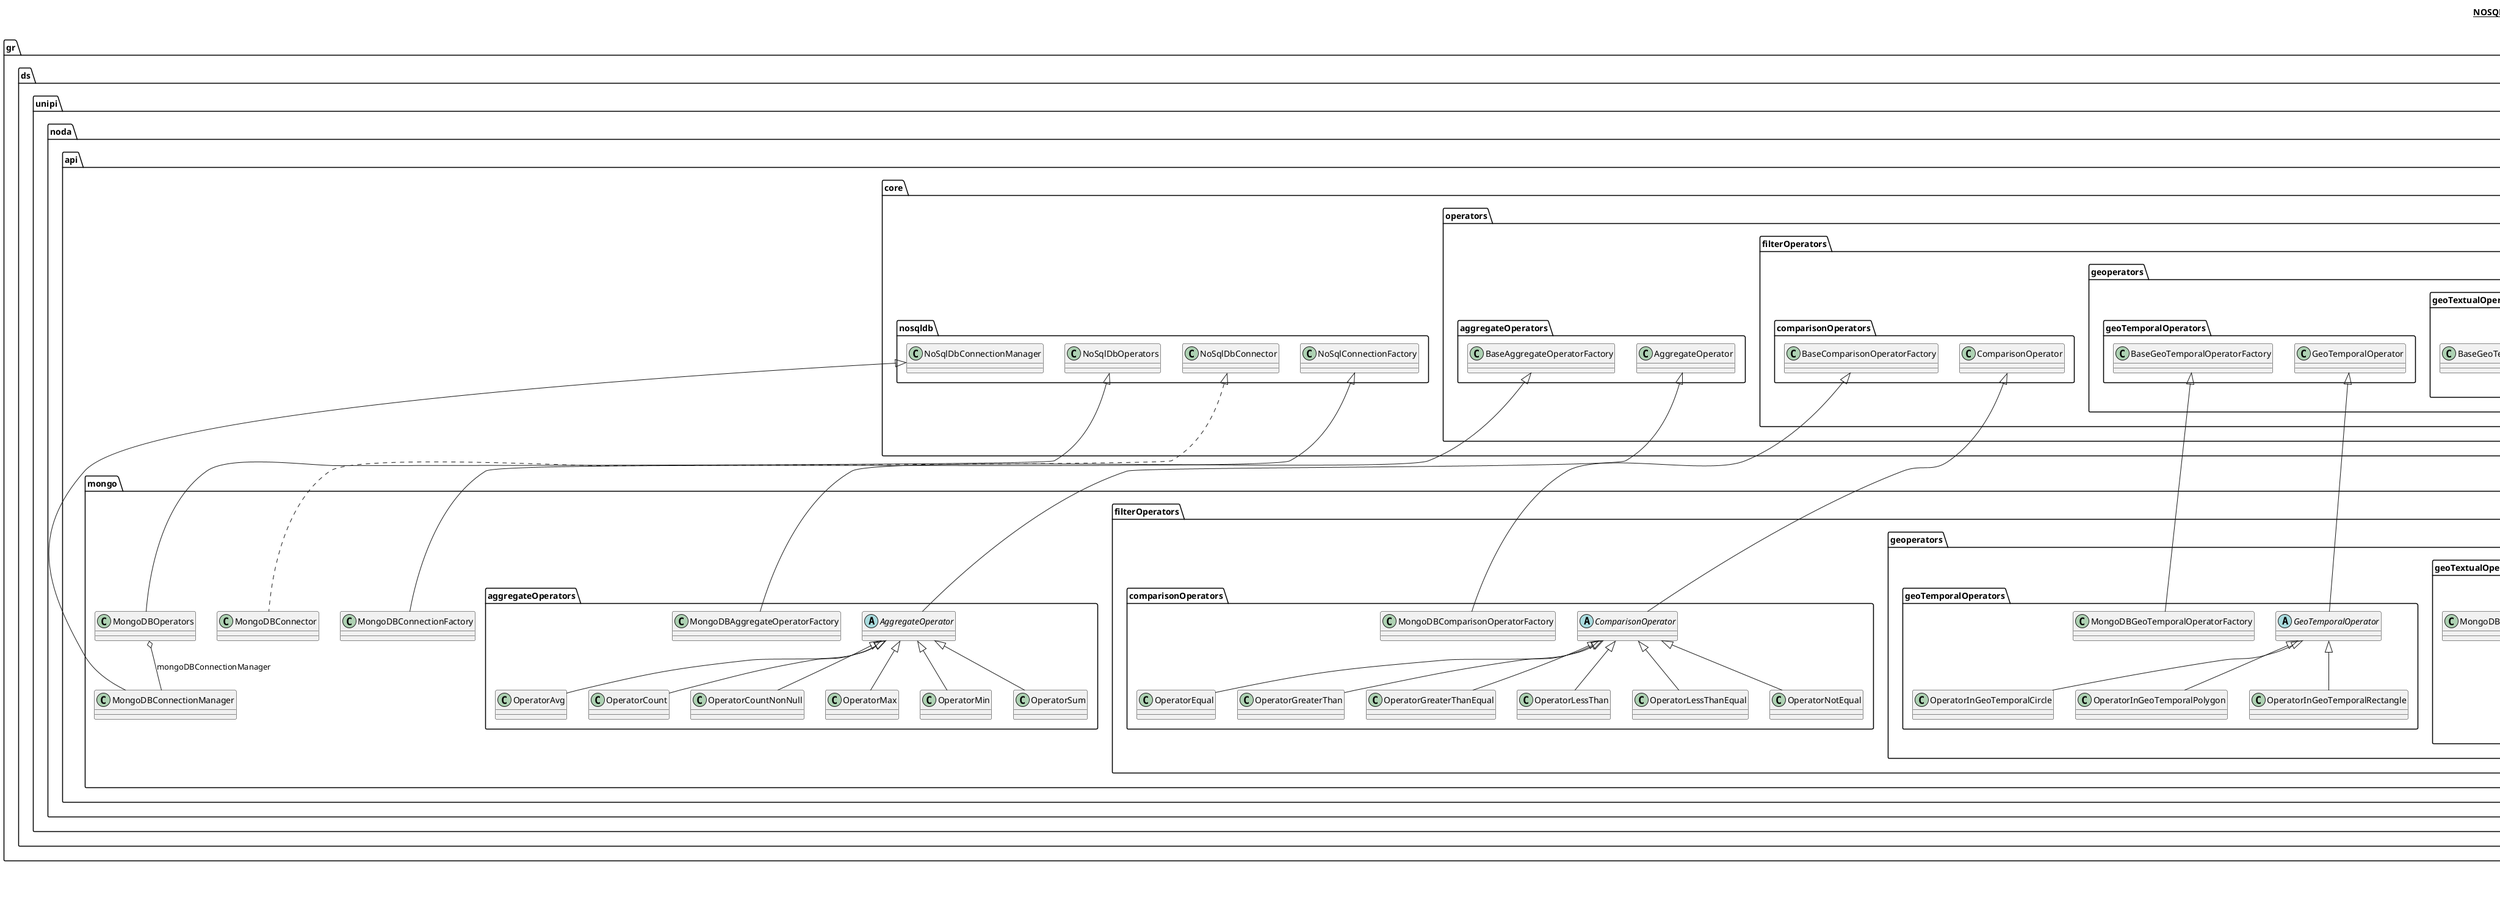 @startuml

title __NOSQL-OPERATORS-MONGO's Class Diagram__\n

  namespace gr.ds.unipi.noda.api.mongo {
    class gr.ds.unipi.noda.api.mongo.MongoDBConnectionFactory {
    }
  }
  

  namespace gr.ds.unipi.noda.api.mongo {
    class gr.ds.unipi.noda.api.mongo.MongoDBConnectionManager {
    }
  }
  

  namespace gr.ds.unipi.noda.api.mongo {
    class gr.ds.unipi.noda.api.mongo.MongoDBConnector {
    }
  }
  

  namespace gr.ds.unipi.noda.api.mongo {
    class gr.ds.unipi.noda.api.mongo.MongoDBOperators {
    }
  }
  

  namespace gr.ds.unipi.noda.api.mongo {
    namespace aggregateOperators {
      abstract class gr.ds.unipi.noda.api.mongo.aggregateOperators.AggregateOperator {
      }
    }
  }
  

  namespace gr.ds.unipi.noda.api.mongo {
    namespace aggregateOperators {
      class gr.ds.unipi.noda.api.mongo.aggregateOperators.MongoDBAggregateOperatorFactory {
      }
    }
  }
  

  namespace gr.ds.unipi.noda.api.mongo {
    namespace aggregateOperators {
      class gr.ds.unipi.noda.api.mongo.aggregateOperators.OperatorAvg {
      }
    }
  }
  

  namespace gr.ds.unipi.noda.api.mongo {
    namespace aggregateOperators {
      class gr.ds.unipi.noda.api.mongo.aggregateOperators.OperatorCount {
      }
    }
  }
  

  namespace gr.ds.unipi.noda.api.mongo {
    namespace aggregateOperators {
      class gr.ds.unipi.noda.api.mongo.aggregateOperators.OperatorCountNonNull {
      }
    }
  }
  

  namespace gr.ds.unipi.noda.api.mongo {
    namespace aggregateOperators {
      class gr.ds.unipi.noda.api.mongo.aggregateOperators.OperatorMax {
      }
    }
  }
  

  namespace gr.ds.unipi.noda.api.mongo {
    namespace aggregateOperators {
      class gr.ds.unipi.noda.api.mongo.aggregateOperators.OperatorMin {
      }
    }
  }
  

  namespace gr.ds.unipi.noda.api.mongo {
    namespace aggregateOperators {
      class gr.ds.unipi.noda.api.mongo.aggregateOperators.OperatorSum {
      }
    }
  }
  

  namespace gr.ds.unipi.noda.api.mongo {
    namespace filterOperators.comparisonOperators {
      abstract class gr.ds.unipi.noda.api.mongo.filterOperators.comparisonOperators.ComparisonOperator {
      }
    }
  }
  

  namespace gr.ds.unipi.noda.api.mongo {
    namespace filterOperators.comparisonOperators {
      class gr.ds.unipi.noda.api.mongo.filterOperators.comparisonOperators.MongoDBComparisonOperatorFactory {
      }
    }
  }
  

  namespace gr.ds.unipi.noda.api.mongo {
    namespace filterOperators.comparisonOperators {
      class gr.ds.unipi.noda.api.mongo.filterOperators.comparisonOperators.OperatorEqual {
      }
    }
  }
  

  namespace gr.ds.unipi.noda.api.mongo {
    namespace filterOperators.comparisonOperators {
      class gr.ds.unipi.noda.api.mongo.filterOperators.comparisonOperators.OperatorGreaterThan {
      }
    }
  }
  

  namespace gr.ds.unipi.noda.api.mongo {
    namespace filterOperators.comparisonOperators {
      class gr.ds.unipi.noda.api.mongo.filterOperators.comparisonOperators.OperatorGreaterThanEqual {
      }
    }
  }
  

  namespace gr.ds.unipi.noda.api.mongo {
    namespace filterOperators.comparisonOperators {
      class gr.ds.unipi.noda.api.mongo.filterOperators.comparisonOperators.OperatorLessThan {
      }
    }
  }
  

  namespace gr.ds.unipi.noda.api.mongo {
    namespace filterOperators.comparisonOperators {
      class gr.ds.unipi.noda.api.mongo.filterOperators.comparisonOperators.OperatorLessThanEqual {
      }
    }
  }
  

  namespace gr.ds.unipi.noda.api.mongo {
    namespace filterOperators.comparisonOperators {
      class gr.ds.unipi.noda.api.mongo.filterOperators.comparisonOperators.OperatorNotEqual {
      }
    }
  }
  

  namespace gr.ds.unipi.noda.api.mongo {
    namespace filterOperators.geoperators.geoTemporalOperators {
      abstract class gr.ds.unipi.noda.api.mongo.filterOperators.geoperators.geoTemporalOperators.GeoTemporalOperator {
      }
    }
  }
  

  namespace gr.ds.unipi.noda.api.mongo {
    namespace filterOperators.geoperators.geoTemporalOperators {
      class gr.ds.unipi.noda.api.mongo.filterOperators.geoperators.geoTemporalOperators.MongoDBGeoTemporalOperatorFactory {
      }
    }
  }
  

  namespace gr.ds.unipi.noda.api.mongo {
    namespace filterOperators.geoperators.geoTemporalOperators {
      class gr.ds.unipi.noda.api.mongo.filterOperators.geoperators.geoTemporalOperators.OperatorInGeoTemporalCircle {
      }
    }
  }
  

  namespace gr.ds.unipi.noda.api.mongo {
    namespace filterOperators.geoperators.geoTemporalOperators {
      class gr.ds.unipi.noda.api.mongo.filterOperators.geoperators.geoTemporalOperators.OperatorInGeoTemporalPolygon {
      }
    }
  }
  

  namespace gr.ds.unipi.noda.api.mongo {
    namespace filterOperators.geoperators.geoTemporalOperators {
      class gr.ds.unipi.noda.api.mongo.filterOperators.geoperators.geoTemporalOperators.OperatorInGeoTemporalRectangle {
      }
    }
  }
  

  namespace gr.ds.unipi.noda.api.mongo {
    namespace filterOperators.geoperators.geoTextualOperators {
      class gr.ds.unipi.noda.api.mongo.filterOperators.geoperators.geoTextualOperators.MongoDBGeoTextualOperatorFactory {
      }
    }
  }
  

  namespace gr.ds.unipi.noda.api.mongo {
    namespace filterOperators.geoperators.geoTextualOperators {
      namespace geoTextualApproximateOperators {
        abstract class gr.ds.unipi.noda.api.mongo.filterOperators.geoperators.geoTextualOperators.geoTextualApproximateOperators.GeoTextualApproximateOperator {
        }
      }
    }
  }
  

  namespace gr.ds.unipi.noda.api.mongo {
    namespace filterOperators.geoperators.geoTextualOperators {
      namespace geoTextualApproximateOperators {
        class gr.ds.unipi.noda.api.mongo.filterOperators.geoperators.geoTextualOperators.geoTextualApproximateOperators.OperatorTopKInGeoTextualCircle {
        }
      }
    }
  }
  

  namespace gr.ds.unipi.noda.api.mongo {
    namespace filterOperators.geoperators.geoTextualOperators {
      namespace geoTextualApproximateOperators {
        class gr.ds.unipi.noda.api.mongo.filterOperators.geoperators.geoTextualOperators.geoTextualApproximateOperators.OperatorTopKInGeoTextualPolygon {
        }
      }
    }
  }
  

  namespace gr.ds.unipi.noda.api.mongo {
    namespace filterOperators.geoperators.geoTextualOperators {
      namespace geoTextualApproximateOperators {
        class gr.ds.unipi.noda.api.mongo.filterOperators.geoperators.geoTextualOperators.geoTextualApproximateOperators.OperatorTopKInGeoTextualRectangle {
        }
      }
    }
  }
  

  namespace gr.ds.unipi.noda.api.mongo {
    namespace filterOperators.geoperators.geoTextualOperators {
      namespace geoTextualConstraintOperators {
        abstract class gr.ds.unipi.noda.api.mongo.filterOperators.geoperators.geoTextualOperators.geoTextualConstraintOperators.GeoTextualConstraintOperator {
        }
      }
    }
  }
  

  namespace gr.ds.unipi.noda.api.mongo {
    namespace filterOperators.geoperators.geoTextualOperators {
      namespace geoTextualConstraintOperators {
        class gr.ds.unipi.noda.api.mongo.filterOperators.geoperators.geoTextualOperators.geoTextualConstraintOperators.OperatorInGeoTextualCircle {
        }
      }
    }
  }
  

  namespace gr.ds.unipi.noda.api.mongo {
    namespace filterOperators.geoperators.geoTextualOperators {
      namespace geoTextualConstraintOperators {
        class gr.ds.unipi.noda.api.mongo.filterOperators.geoperators.geoTextualOperators.geoTextualConstraintOperators.OperatorInGeoTextualPolygon {
        }
      }
    }
  }
  

  namespace gr.ds.unipi.noda.api.mongo {
    namespace filterOperators.geoperators.geoTextualOperators {
      namespace geoTextualConstraintOperators {
        class gr.ds.unipi.noda.api.mongo.filterOperators.geoperators.geoTextualOperators.geoTextualConstraintOperators.OperatorInGeoTextualRectangle {
        }
      }
    }
  }
  

  namespace gr.ds.unipi.noda.api.mongo {
    namespace filterOperators.geoperators.geographicalOperators {
      abstract class gr.ds.unipi.noda.api.mongo.filterOperators.geoperators.geographicalOperators.GeographicalOperator {
      }
    }
  }
  

  namespace gr.ds.unipi.noda.api.mongo {
    namespace filterOperators.geoperators.geographicalOperators {
      class gr.ds.unipi.noda.api.mongo.filterOperators.geoperators.geographicalOperators.MongoDBGeographicalOperatorFactory {
      }
    }
  }
  

  namespace gr.ds.unipi.noda.api.mongo {
    namespace filterOperators.geoperators.geographicalOperators {
      class gr.ds.unipi.noda.api.mongo.filterOperators.geoperators.geographicalOperators.OperatorGeoNearestNeighbors {
      }
    }
  }
  

  namespace gr.ds.unipi.noda.api.mongo {
    namespace filterOperators.geoperators.geographicalOperators {
      class gr.ds.unipi.noda.api.mongo.filterOperators.geoperators.geographicalOperators.OperatorInGeoCircle {
      }
    }
  }
  

  namespace gr.ds.unipi.noda.api.mongo {
    namespace filterOperators.geoperators.geographicalOperators {
      class gr.ds.unipi.noda.api.mongo.filterOperators.geoperators.geographicalOperators.OperatorInGeoPolygon {
      }
    }
  }
  

  namespace gr.ds.unipi.noda.api.mongo {
    namespace filterOperators.geoperators.geographicalOperators {
      class gr.ds.unipi.noda.api.mongo.filterOperators.geoperators.geographicalOperators.OperatorInGeoRectangle {
      }
    }
  }
  

  namespace gr.ds.unipi.noda.api.mongo {
    namespace filterOperators.logicalOperators {
      abstract class gr.ds.unipi.noda.api.mongo.filterOperators.logicalOperators.LogicalOperator {
      }
    }
  }
  

  namespace gr.ds.unipi.noda.api.mongo {
    namespace filterOperators.logicalOperators {
      class gr.ds.unipi.noda.api.mongo.filterOperators.logicalOperators.MongoDBLogicalOperatorFactory {
      }
    }
  }
  

  namespace gr.ds.unipi.noda.api.mongo {
    namespace filterOperators.logicalOperators {
      class gr.ds.unipi.noda.api.mongo.filterOperators.logicalOperators.OperatorAnd {
      }
    }
  }
  

  namespace gr.ds.unipi.noda.api.mongo {
    namespace filterOperators.logicalOperators {
      class gr.ds.unipi.noda.api.mongo.filterOperators.logicalOperators.OperatorOr {
      }
    }
  }
  

  namespace gr.ds.unipi.noda.api.mongo {
    namespace filterOperators.textualOperators {
      class gr.ds.unipi.noda.api.mongo.filterOperators.textualOperators.MongoDBTextualOperatorFactory {
      }
    }
  }
  

  namespace gr.ds.unipi.noda.api.mongo {
    namespace sortOperators {
      class gr.ds.unipi.noda.api.mongo.sortOperators.MongoDBSortOperatorFactory {
      }
    }
  }
  

  namespace gr.ds.unipi.noda.api.mongo {
    namespace sortOperators {
      class gr.ds.unipi.noda.api.mongo.sortOperators.OperatorAsc {
      }
    }
  }
  

  namespace gr.ds.unipi.noda.api.mongo {
    namespace sortOperators {
      class gr.ds.unipi.noda.api.mongo.sortOperators.OperatorDesc {
      }
    }
  }
  

  namespace gr.ds.unipi.noda.api.mongo {
    namespace sortOperators {
      abstract class gr.ds.unipi.noda.api.mongo.sortOperators.SortOperator {
      }
    }
  }
  

  gr.ds.unipi.noda.api.mongo.MongoDBConnectionFactory -up-|> gr.ds.unipi.noda.api.core.nosqldb.NoSqlConnectionFactory
  gr.ds.unipi.noda.api.mongo.MongoDBConnectionManager -up-|> gr.ds.unipi.noda.api.core.nosqldb.NoSqlDbConnectionManager
  gr.ds.unipi.noda.api.mongo.MongoDBConnector .up.|> gr.ds.unipi.noda.api.core.nosqldb.NoSqlDbConnector
  gr.ds.unipi.noda.api.mongo.MongoDBOperators -up-|> gr.ds.unipi.noda.api.core.nosqldb.NoSqlDbOperators
  gr.ds.unipi.noda.api.mongo.MongoDBOperators o-- gr.ds.unipi.noda.api.mongo.MongoDBConnectionManager : mongoDBConnectionManager
  gr.ds.unipi.noda.api.mongo.aggregateOperators.AggregateOperator -up-|> gr.ds.unipi.noda.api.core.operators.aggregateOperators.AggregateOperator
  gr.ds.unipi.noda.api.mongo.aggregateOperators.MongoDBAggregateOperatorFactory -up-|> gr.ds.unipi.noda.api.core.operators.aggregateOperators.BaseAggregateOperatorFactory
  gr.ds.unipi.noda.api.mongo.aggregateOperators.OperatorAvg -up-|> gr.ds.unipi.noda.api.mongo.aggregateOperators.AggregateOperator
  gr.ds.unipi.noda.api.mongo.aggregateOperators.OperatorCount -up-|> gr.ds.unipi.noda.api.mongo.aggregateOperators.AggregateOperator
  gr.ds.unipi.noda.api.mongo.aggregateOperators.OperatorCountNonNull -up-|> gr.ds.unipi.noda.api.mongo.aggregateOperators.AggregateOperator
  gr.ds.unipi.noda.api.mongo.aggregateOperators.OperatorMax -up-|> gr.ds.unipi.noda.api.mongo.aggregateOperators.AggregateOperator
  gr.ds.unipi.noda.api.mongo.aggregateOperators.OperatorMin -up-|> gr.ds.unipi.noda.api.mongo.aggregateOperators.AggregateOperator
  gr.ds.unipi.noda.api.mongo.aggregateOperators.OperatorSum -up-|> gr.ds.unipi.noda.api.mongo.aggregateOperators.AggregateOperator
  gr.ds.unipi.noda.api.mongo.filterOperators.comparisonOperators.ComparisonOperator -up-|> gr.ds.unipi.noda.api.core.operators.filterOperators.comparisonOperators.ComparisonOperator
  gr.ds.unipi.noda.api.mongo.filterOperators.comparisonOperators.MongoDBComparisonOperatorFactory -up-|> gr.ds.unipi.noda.api.core.operators.filterOperators.comparisonOperators.BaseComparisonOperatorFactory
  gr.ds.unipi.noda.api.mongo.filterOperators.comparisonOperators.OperatorEqual -up-|> gr.ds.unipi.noda.api.mongo.filterOperators.comparisonOperators.ComparisonOperator
  gr.ds.unipi.noda.api.mongo.filterOperators.comparisonOperators.OperatorGreaterThan -up-|> gr.ds.unipi.noda.api.mongo.filterOperators.comparisonOperators.ComparisonOperator
  gr.ds.unipi.noda.api.mongo.filterOperators.comparisonOperators.OperatorGreaterThanEqual -up-|> gr.ds.unipi.noda.api.mongo.filterOperators.comparisonOperators.ComparisonOperator
  gr.ds.unipi.noda.api.mongo.filterOperators.comparisonOperators.OperatorLessThan -up-|> gr.ds.unipi.noda.api.mongo.filterOperators.comparisonOperators.ComparisonOperator
  gr.ds.unipi.noda.api.mongo.filterOperators.comparisonOperators.OperatorLessThanEqual -up-|> gr.ds.unipi.noda.api.mongo.filterOperators.comparisonOperators.ComparisonOperator
  gr.ds.unipi.noda.api.mongo.filterOperators.comparisonOperators.OperatorNotEqual -up-|> gr.ds.unipi.noda.api.mongo.filterOperators.comparisonOperators.ComparisonOperator
  gr.ds.unipi.noda.api.mongo.filterOperators.geoperators.geoTemporalOperators.GeoTemporalOperator -up-|> gr.ds.unipi.noda.api.core.operators.filterOperators.geoperators.geoTemporalOperators.GeoTemporalOperator
  gr.ds.unipi.noda.api.mongo.filterOperators.geoperators.geoTemporalOperators.MongoDBGeoTemporalOperatorFactory -up-|> gr.ds.unipi.noda.api.core.operators.filterOperators.geoperators.geoTemporalOperators.BaseGeoTemporalOperatorFactory
  gr.ds.unipi.noda.api.mongo.filterOperators.geoperators.geoTemporalOperators.OperatorInGeoTemporalCircle -up-|> gr.ds.unipi.noda.api.mongo.filterOperators.geoperators.geoTemporalOperators.GeoTemporalOperator
  gr.ds.unipi.noda.api.mongo.filterOperators.geoperators.geoTemporalOperators.OperatorInGeoTemporalPolygon -up-|> gr.ds.unipi.noda.api.mongo.filterOperators.geoperators.geoTemporalOperators.GeoTemporalOperator
  gr.ds.unipi.noda.api.mongo.filterOperators.geoperators.geoTemporalOperators.OperatorInGeoTemporalRectangle -up-|> gr.ds.unipi.noda.api.mongo.filterOperators.geoperators.geoTemporalOperators.GeoTemporalOperator
  gr.ds.unipi.noda.api.mongo.filterOperators.geoperators.geoTextualOperators.MongoDBGeoTextualOperatorFactory -up-|> gr.ds.unipi.noda.api.core.operators.filterOperators.geoperators.geoTextualOperators.BaseGeoTextualOperatorFactory
  gr.ds.unipi.noda.api.mongo.filterOperators.geoperators.geoTextualOperators.geoTextualApproximateOperators.GeoTextualApproximateOperator -up-|> gr.ds.unipi.noda.api.core.operators.filterOperators.geoperators.geoTextualOperators.geoTextualApproximateOperators.GeoTextualApproximateOperator
  gr.ds.unipi.noda.api.mongo.filterOperators.geoperators.geoTextualOperators.geoTextualApproximateOperators.OperatorTopKInGeoTextualCircle -up-|> gr.ds.unipi.noda.api.mongo.filterOperators.geoperators.geoTextualOperators.geoTextualApproximateOperators.GeoTextualApproximateOperator
  gr.ds.unipi.noda.api.mongo.filterOperators.geoperators.geoTextualOperators.geoTextualApproximateOperators.OperatorTopKInGeoTextualPolygon -up-|> gr.ds.unipi.noda.api.mongo.filterOperators.geoperators.geoTextualOperators.geoTextualApproximateOperators.GeoTextualApproximateOperator
  gr.ds.unipi.noda.api.mongo.filterOperators.geoperators.geoTextualOperators.geoTextualApproximateOperators.OperatorTopKInGeoTextualRectangle -up-|> gr.ds.unipi.noda.api.mongo.filterOperators.geoperators.geoTextualOperators.geoTextualApproximateOperators.GeoTextualApproximateOperator
  gr.ds.unipi.noda.api.mongo.filterOperators.geoperators.geoTextualOperators.geoTextualConstraintOperators.GeoTextualConstraintOperator -up-|> gr.ds.unipi.noda.api.core.operators.filterOperators.geoperators.geoTextualOperators.geoTextualConstraintOperators.GeoTextualConstraintOperator
  gr.ds.unipi.noda.api.mongo.filterOperators.geoperators.geoTextualOperators.geoTextualConstraintOperators.OperatorInGeoTextualCircle -up-|> gr.ds.unipi.noda.api.mongo.filterOperators.geoperators.geoTextualOperators.geoTextualConstraintOperators.GeoTextualConstraintOperator
  gr.ds.unipi.noda.api.mongo.filterOperators.geoperators.geoTextualOperators.geoTextualConstraintOperators.OperatorInGeoTextualPolygon -up-|> gr.ds.unipi.noda.api.mongo.filterOperators.geoperators.geoTextualOperators.geoTextualConstraintOperators.GeoTextualConstraintOperator
  gr.ds.unipi.noda.api.mongo.filterOperators.geoperators.geoTextualOperators.geoTextualConstraintOperators.OperatorInGeoTextualRectangle -up-|> gr.ds.unipi.noda.api.mongo.filterOperators.geoperators.geoTextualOperators.geoTextualConstraintOperators.GeoTextualConstraintOperator
  gr.ds.unipi.noda.api.mongo.filterOperators.geoperators.geographicalOperators.GeographicalOperator -up-|> gr.ds.unipi.noda.api.core.operators.filterOperators.geoperators.geographicalOperators.GeographicalOperator
  gr.ds.unipi.noda.api.mongo.filterOperators.geoperators.geographicalOperators.MongoDBGeographicalOperatorFactory -up-|> gr.ds.unipi.noda.api.core.operators.filterOperators.geoperators.geographicalOperators.BaseGeographicalOperatorFactory
  gr.ds.unipi.noda.api.mongo.filterOperators.geoperators.geographicalOperators.OperatorGeoNearestNeighbors -up-|> gr.ds.unipi.noda.api.mongo.filterOperators.geoperators.geographicalOperators.GeographicalOperator
  gr.ds.unipi.noda.api.mongo.filterOperators.geoperators.geographicalOperators.OperatorInGeoCircle -up-|> gr.ds.unipi.noda.api.mongo.filterOperators.geoperators.geographicalOperators.GeographicalOperator
  gr.ds.unipi.noda.api.mongo.filterOperators.geoperators.geographicalOperators.OperatorInGeoPolygon -up-|> gr.ds.unipi.noda.api.mongo.filterOperators.geoperators.geographicalOperators.GeographicalOperator
  gr.ds.unipi.noda.api.mongo.filterOperators.geoperators.geographicalOperators.OperatorInGeoRectangle -up-|> gr.ds.unipi.noda.api.mongo.filterOperators.geoperators.geographicalOperators.GeographicalOperator
  gr.ds.unipi.noda.api.mongo.filterOperators.logicalOperators.LogicalOperator -up-|> gr.ds.unipi.noda.api.core.operators.filterOperators.logicalOperators.LogicalOperator
  gr.ds.unipi.noda.api.mongo.filterOperators.logicalOperators.MongoDBLogicalOperatorFactory -up-|> gr.ds.unipi.noda.api.core.operators.filterOperators.logicalOperators.BaseLogicalOperatorFactory
  gr.ds.unipi.noda.api.mongo.filterOperators.logicalOperators.OperatorAnd -up-|> gr.ds.unipi.noda.api.mongo.filterOperators.logicalOperators.LogicalOperator
  gr.ds.unipi.noda.api.mongo.filterOperators.logicalOperators.OperatorOr -up-|> gr.ds.unipi.noda.api.mongo.filterOperators.logicalOperators.LogicalOperator
  gr.ds.unipi.noda.api.mongo.filterOperators.textualOperators.MongoDBTextualOperatorFactory -up-|> gr.ds.unipi.noda.api.core.operators.filterOperators.textualOperators.BaseTextualOperatorFactory
  gr.ds.unipi.noda.api.mongo.sortOperators.MongoDBSortOperatorFactory -up-|> gr.ds.unipi.noda.api.core.operators.sortOperators.BaseSortOperatorFactory
  gr.ds.unipi.noda.api.mongo.sortOperators.OperatorAsc -up-|> gr.ds.unipi.noda.api.mongo.sortOperators.SortOperator
  gr.ds.unipi.noda.api.mongo.sortOperators.OperatorDesc -up-|> gr.ds.unipi.noda.api.mongo.sortOperators.SortOperator
  gr.ds.unipi.noda.api.mongo.sortOperators.SortOperator -up-|> gr.ds.unipi.noda.api.core.operators.sortOperators.SortOperator


right footer


PlantUML diagram generated by SketchIt! (https://bitbucket.org/pmesmeur/sketch.it)
For more information about this tool, please contact philippe.mesmeur@gmail.com
endfooter

@enduml
